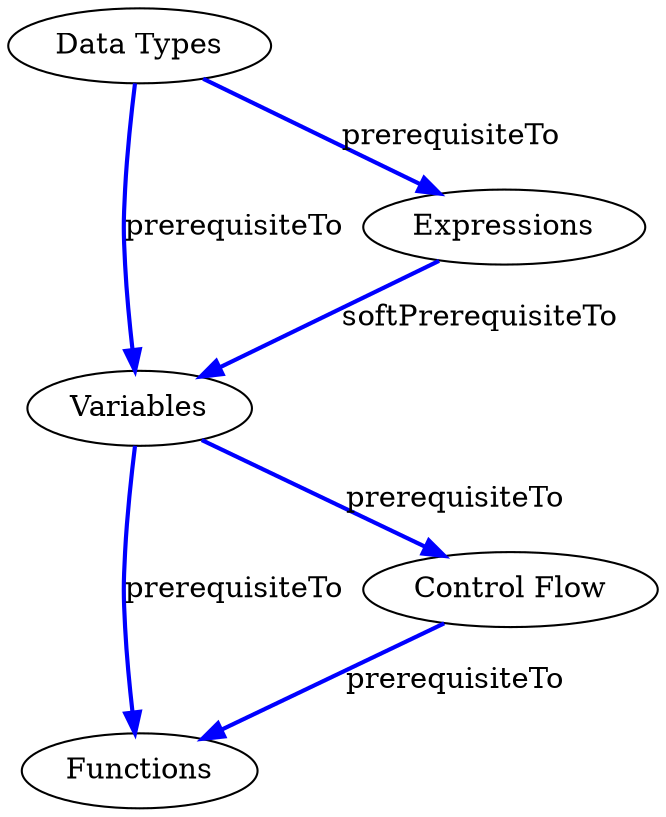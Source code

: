 digraph {
   # rankdir=LR;

   # nodes into variables
   "Data Types" -> "Variables" [ label="prerequisiteTo",color=blue,penwidth=2.0 ];
   "Data Types" -> "Expressions" [ label="prerequisiteTo",color=blue,penwidth=2.0 ];
   "Expressions" -> "Variables" [ label="softPrerequisiteTo",color=blue,penwidth=2.0 ];

   # nodes away from variables
   "Variables" -> "Functions" [ label="prerequisiteTo",color=blue,penwidth=2.0 ];
   "Variables" -> "Control Flow" [ label="prerequisiteTo",color=blue,penwidth=2.0 ];
   "Control Flow" -> "Functions" [ label="prerequisiteTo",color=blue,penwidth=2.0 ];
   
   ### ignoring children because we don't have enough space

   # data types children
   #"Integer" -> "Data Types";
   #"Float" -> "Data Types";
   #"String" -> "Data Types";
   #"Boolean" -> "Data Types";

   # functions children
   #"Return values" -> "Functions";
   #"Parameters" -> "Functions";
   #"Calls" -> "Functions";
   #"Main" -> "Functions";

   # control flow children
   #"if" -> "Control Flow"
   #"elif" -> "Control Flow"
   #"else" -> "Control Flow"
}

